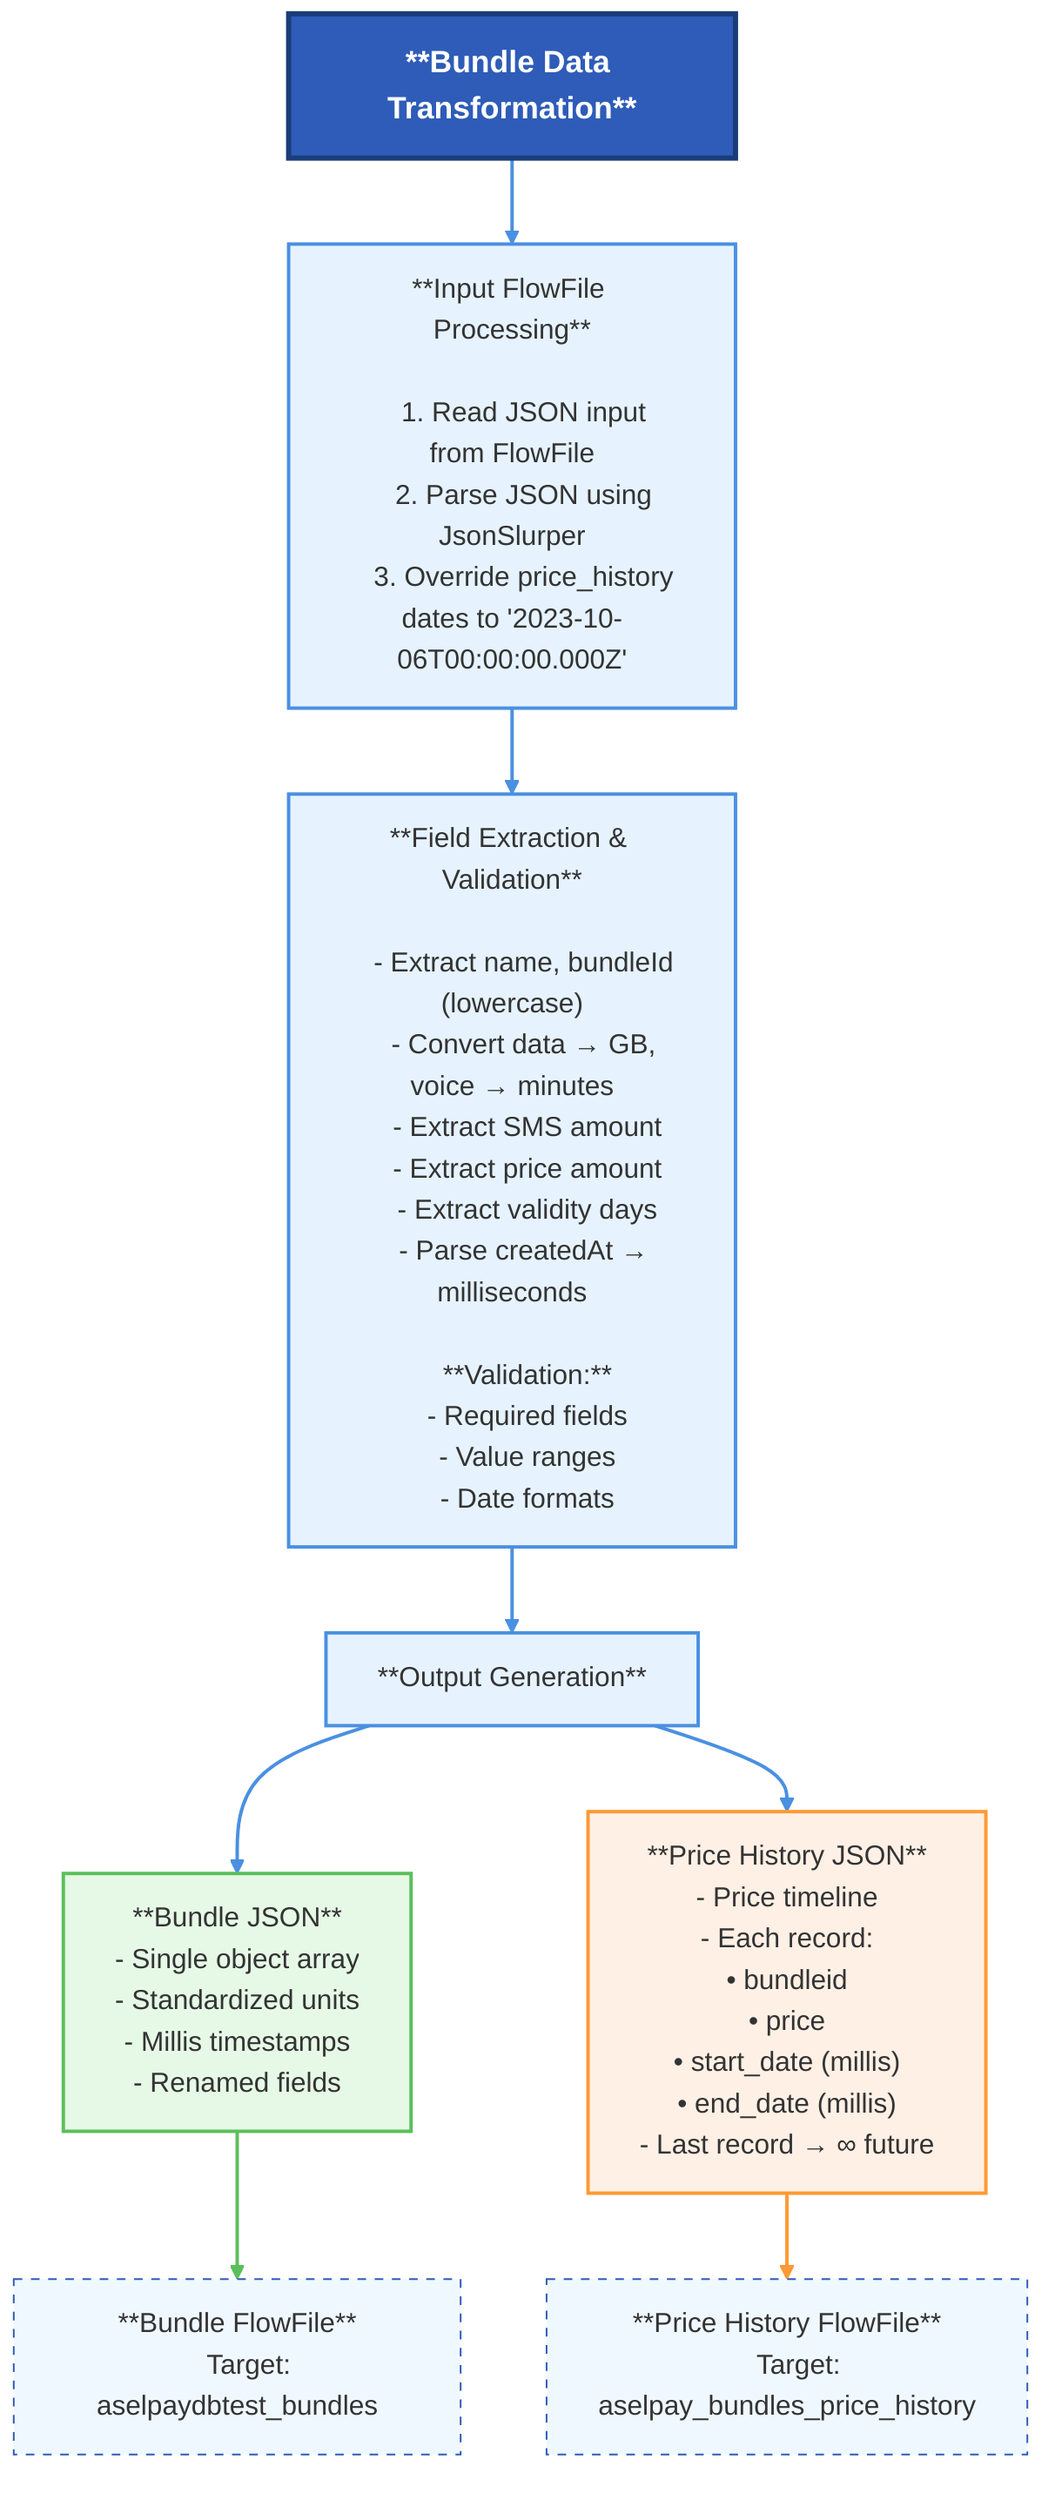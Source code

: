 %%{init: {'theme': 'default', 'themeVariables': { 'primaryColor': '#f8f8f8', 'edgeLabelBackground':'#f8f8f8'}}}%%
flowchart TD
    A["**Bundle Data Transformation**"] --> B["**Input FlowFile Processing**
    
    1. Read JSON input from FlowFile
    2. Parse JSON using JsonSlurper
    3. Override price_history dates to '2023-10-06T00:00:00.000Z'"]
    
    B --> C["**Field Extraction & Validation**
    
    - Extract name, bundleId (lowercase)
    - Convert data → GB, voice → minutes
    - Extract SMS amount
    - Extract price amount
    - Extract validity days
    - Parse createdAt → milliseconds
    
    **Validation:**
    - Required fields
    - Value ranges
    - Date formats"]
    
    C --> D["**Output Generation**"]
    
    D --> E["**Bundle JSON**
    - Single object array
    - Standardized units
    - Millis timestamps
    - Renamed fields"]
    
    D --> F["**Price History JSON**
    - Price timeline
    - Each record:
      • bundleid
      • price
      • start_date (millis)
      • end_date (millis)
    - Last record → ∞ future"]
    
    E --> G["**Bundle FlowFile**
    Target: aselpaydbtest_bundles"]
    
    F --> H["**Price History FlowFile**
    Target: aselpay_bundles_price_history"]
    
    style A fill:#2e5cb8,color:white,stroke:#1a3d7a,stroke-width:3px,font-size:18px,font-weight:bold
    style B fill:#e6f3ff,stroke:#4a90e2,stroke-width:2px
    style C fill:#e6f3ff,stroke:#4a90e2,stroke-width:2px
    style D fill:#e6f3ff,stroke:#4a90e2,stroke-width:2px
    style E fill:#e6f9e6,stroke:#5bbf5b,stroke-width:2px
    style F fill:#fff0e6,stroke:#ff9933,stroke-width:2px
    style G fill:#f0f8ff,stroke:#2e5cb8,stroke-dasharray:5
    style H fill:#f0f8ff,stroke:#2e5cb8,stroke-dasharray:5

    linkStyle 0,1,2,3,4 stroke:#4a90e2,stroke-width:2px
    linkStyle 5 stroke:#5bbf5b,stroke-width:2px
    linkStyle 6 stroke:#ff9933,stroke-width:2px